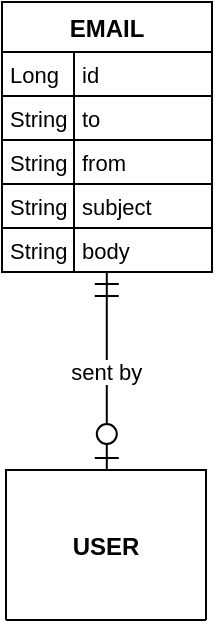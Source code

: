 <mxfile version="21.6.8" type="device">
  <diagram name="Page-1" id="kA2lP_8_a6c8l04shPjZ">
    <mxGraphModel dx="1658" dy="820" grid="1" gridSize="10" guides="1" tooltips="1" connect="1" arrows="1" fold="1" page="1" pageScale="1" pageWidth="850" pageHeight="1100" math="0" shadow="0">
      <root>
        <mxCell id="0" />
        <mxCell id="1" parent="0" />
        <mxCell id="VzfCmB4Gi5n6BVjje-Hj-1" value="EMAIL" style="shape=table;startSize=25;container=1;collapsible=0;childLayout=tableLayout;fixedRows=1;rowLines=1;fontStyle=1;align=center;resizeLast=1;" vertex="1" parent="1">
          <mxGeometry x="20" y="20" width="105" height="135" as="geometry" />
        </mxCell>
        <mxCell id="VzfCmB4Gi5n6BVjje-Hj-2" style="shape=tableRow;horizontal=0;startSize=0;swimlaneHead=0;swimlaneBody=0;fillColor=none;collapsible=0;dropTarget=0;points=[[0,0.5],[1,0.5]];portConstraint=eastwest;top=0;left=0;right=0;bottom=0;" vertex="1" parent="VzfCmB4Gi5n6BVjje-Hj-1">
          <mxGeometry y="25" width="105" height="22" as="geometry" />
        </mxCell>
        <mxCell id="VzfCmB4Gi5n6BVjje-Hj-3" value="Long" style="shape=partialRectangle;connectable=0;fillColor=none;top=0;left=0;bottom=0;right=0;align=left;spacingLeft=2;overflow=hidden;fontSize=11;" vertex="1" parent="VzfCmB4Gi5n6BVjje-Hj-2">
          <mxGeometry width="36" height="22" as="geometry">
            <mxRectangle width="36" height="22" as="alternateBounds" />
          </mxGeometry>
        </mxCell>
        <mxCell id="VzfCmB4Gi5n6BVjje-Hj-4" value="id" style="shape=partialRectangle;connectable=0;fillColor=none;top=0;left=0;bottom=0;right=0;align=left;spacingLeft=2;overflow=hidden;fontSize=11;" vertex="1" parent="VzfCmB4Gi5n6BVjje-Hj-2">
          <mxGeometry x="36" width="69" height="22" as="geometry">
            <mxRectangle width="69" height="22" as="alternateBounds" />
          </mxGeometry>
        </mxCell>
        <mxCell id="VzfCmB4Gi5n6BVjje-Hj-5" style="shape=tableRow;horizontal=0;startSize=0;swimlaneHead=0;swimlaneBody=0;fillColor=none;collapsible=0;dropTarget=0;points=[[0,0.5],[1,0.5]];portConstraint=eastwest;top=0;left=0;right=0;bottom=0;" vertex="1" parent="VzfCmB4Gi5n6BVjje-Hj-1">
          <mxGeometry y="47" width="105" height="22" as="geometry" />
        </mxCell>
        <mxCell id="VzfCmB4Gi5n6BVjje-Hj-6" value="String" style="shape=partialRectangle;connectable=0;fillColor=none;top=0;left=0;bottom=0;right=0;align=left;spacingLeft=2;overflow=hidden;fontSize=11;" vertex="1" parent="VzfCmB4Gi5n6BVjje-Hj-5">
          <mxGeometry width="36" height="22" as="geometry">
            <mxRectangle width="36" height="22" as="alternateBounds" />
          </mxGeometry>
        </mxCell>
        <mxCell id="VzfCmB4Gi5n6BVjje-Hj-7" value="to" style="shape=partialRectangle;connectable=0;fillColor=none;top=0;left=0;bottom=0;right=0;align=left;spacingLeft=2;overflow=hidden;fontSize=11;" vertex="1" parent="VzfCmB4Gi5n6BVjje-Hj-5">
          <mxGeometry x="36" width="69" height="22" as="geometry">
            <mxRectangle width="69" height="22" as="alternateBounds" />
          </mxGeometry>
        </mxCell>
        <mxCell id="VzfCmB4Gi5n6BVjje-Hj-8" style="shape=tableRow;horizontal=0;startSize=0;swimlaneHead=0;swimlaneBody=0;fillColor=none;collapsible=0;dropTarget=0;points=[[0,0.5],[1,0.5]];portConstraint=eastwest;top=0;left=0;right=0;bottom=0;" vertex="1" parent="VzfCmB4Gi5n6BVjje-Hj-1">
          <mxGeometry y="69" width="105" height="22" as="geometry" />
        </mxCell>
        <mxCell id="VzfCmB4Gi5n6BVjje-Hj-9" value="String" style="shape=partialRectangle;connectable=0;fillColor=none;top=0;left=0;bottom=0;right=0;align=left;spacingLeft=2;overflow=hidden;fontSize=11;" vertex="1" parent="VzfCmB4Gi5n6BVjje-Hj-8">
          <mxGeometry width="36" height="22" as="geometry">
            <mxRectangle width="36" height="22" as="alternateBounds" />
          </mxGeometry>
        </mxCell>
        <mxCell id="VzfCmB4Gi5n6BVjje-Hj-10" value="from" style="shape=partialRectangle;connectable=0;fillColor=none;top=0;left=0;bottom=0;right=0;align=left;spacingLeft=2;overflow=hidden;fontSize=11;" vertex="1" parent="VzfCmB4Gi5n6BVjje-Hj-8">
          <mxGeometry x="36" width="69" height="22" as="geometry">
            <mxRectangle width="69" height="22" as="alternateBounds" />
          </mxGeometry>
        </mxCell>
        <mxCell id="VzfCmB4Gi5n6BVjje-Hj-11" style="shape=tableRow;horizontal=0;startSize=0;swimlaneHead=0;swimlaneBody=0;fillColor=none;collapsible=0;dropTarget=0;points=[[0,0.5],[1,0.5]];portConstraint=eastwest;top=0;left=0;right=0;bottom=0;" vertex="1" parent="VzfCmB4Gi5n6BVjje-Hj-1">
          <mxGeometry y="91" width="105" height="22" as="geometry" />
        </mxCell>
        <mxCell id="VzfCmB4Gi5n6BVjje-Hj-12" value="String" style="shape=partialRectangle;connectable=0;fillColor=none;top=0;left=0;bottom=0;right=0;align=left;spacingLeft=2;overflow=hidden;fontSize=11;" vertex="1" parent="VzfCmB4Gi5n6BVjje-Hj-11">
          <mxGeometry width="36" height="22" as="geometry">
            <mxRectangle width="36" height="22" as="alternateBounds" />
          </mxGeometry>
        </mxCell>
        <mxCell id="VzfCmB4Gi5n6BVjje-Hj-13" value="subject" style="shape=partialRectangle;connectable=0;fillColor=none;top=0;left=0;bottom=0;right=0;align=left;spacingLeft=2;overflow=hidden;fontSize=11;" vertex="1" parent="VzfCmB4Gi5n6BVjje-Hj-11">
          <mxGeometry x="36" width="69" height="22" as="geometry">
            <mxRectangle width="69" height="22" as="alternateBounds" />
          </mxGeometry>
        </mxCell>
        <mxCell id="VzfCmB4Gi5n6BVjje-Hj-14" style="shape=tableRow;horizontal=0;startSize=0;swimlaneHead=0;swimlaneBody=0;fillColor=none;collapsible=0;dropTarget=0;points=[[0,0.5],[1,0.5]];portConstraint=eastwest;top=0;left=0;right=0;bottom=0;" vertex="1" parent="VzfCmB4Gi5n6BVjje-Hj-1">
          <mxGeometry y="113" width="105" height="22" as="geometry" />
        </mxCell>
        <mxCell id="VzfCmB4Gi5n6BVjje-Hj-15" value="String" style="shape=partialRectangle;connectable=0;fillColor=none;top=0;left=0;bottom=0;right=0;align=left;spacingLeft=2;overflow=hidden;fontSize=11;" vertex="1" parent="VzfCmB4Gi5n6BVjje-Hj-14">
          <mxGeometry width="36" height="22" as="geometry">
            <mxRectangle width="36" height="22" as="alternateBounds" />
          </mxGeometry>
        </mxCell>
        <mxCell id="VzfCmB4Gi5n6BVjje-Hj-16" value="body" style="shape=partialRectangle;connectable=0;fillColor=none;top=0;left=0;bottom=0;right=0;align=left;spacingLeft=2;overflow=hidden;fontSize=11;" vertex="1" parent="VzfCmB4Gi5n6BVjje-Hj-14">
          <mxGeometry x="36" width="69" height="22" as="geometry">
            <mxRectangle width="69" height="22" as="alternateBounds" />
          </mxGeometry>
        </mxCell>
        <mxCell id="VzfCmB4Gi5n6BVjje-Hj-17" value="USER" style="shape=table;startSize=75;container=1;collapsible=0;childLayout=tableLayout;fixedRows=1;rowLines=1;fontStyle=1;align=center;resizeLast=1;" vertex="1" parent="1">
          <mxGeometry x="22" y="254" width="100" height="75" as="geometry" />
        </mxCell>
        <mxCell id="VzfCmB4Gi5n6BVjje-Hj-18" value="sent by" style="curved=1;startArrow=ERmandOne;startSize=10;;endArrow=ERzeroToOne;endSize=10;;exitX=0.499;exitY=1;entryX=0.504;entryY=0;rounded=0;" edge="1" parent="1" source="VzfCmB4Gi5n6BVjje-Hj-1" target="VzfCmB4Gi5n6BVjje-Hj-17">
          <mxGeometry relative="1" as="geometry">
            <Array as="points" />
          </mxGeometry>
        </mxCell>
      </root>
    </mxGraphModel>
  </diagram>
</mxfile>
